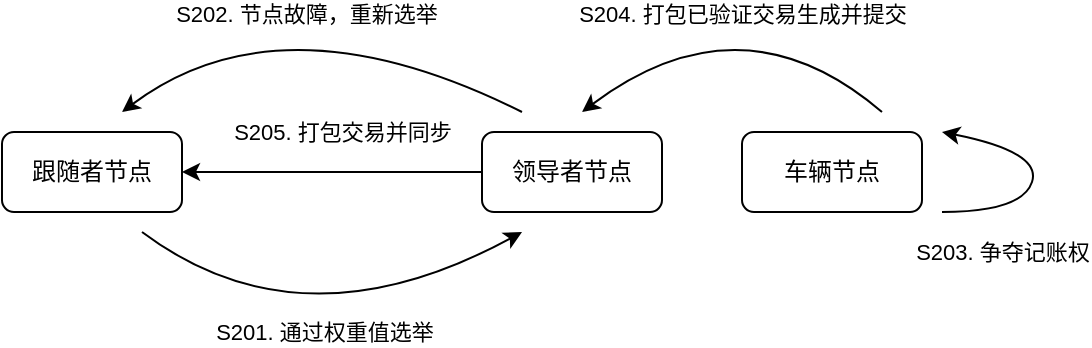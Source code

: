 <mxfile version="20.2.4" type="github">
  <diagram id="bfBJqkOqzYkWoZFU8oMP" name="第 1 页">
    <mxGraphModel dx="1204" dy="573" grid="1" gridSize="10" guides="1" tooltips="1" connect="1" arrows="1" fold="1" page="1" pageScale="1" pageWidth="827" pageHeight="1169" math="0" shadow="0">
      <root>
        <mxCell id="0" />
        <mxCell id="1" parent="0" />
        <mxCell id="fQZ0i8-J0B5SNk6mFnBJ-16" value="跟随者节点" style="rounded=1;whiteSpace=wrap;html=1;fillColor=default;" vertex="1" parent="1">
          <mxGeometry x="40" y="110" width="90" height="40" as="geometry" />
        </mxCell>
        <mxCell id="fQZ0i8-J0B5SNk6mFnBJ-27" value="" style="edgeStyle=orthogonalEdgeStyle;rounded=0;orthogonalLoop=1;jettySize=auto;html=1;" edge="1" parent="1" source="fQZ0i8-J0B5SNk6mFnBJ-17" target="fQZ0i8-J0B5SNk6mFnBJ-16">
          <mxGeometry relative="1" as="geometry" />
        </mxCell>
        <mxCell id="fQZ0i8-J0B5SNk6mFnBJ-28" value="S205. 打包交易并同步" style="edgeLabel;html=1;align=center;verticalAlign=middle;resizable=0;points=[];" vertex="1" connectable="0" parent="fQZ0i8-J0B5SNk6mFnBJ-27">
          <mxGeometry x="-0.2" relative="1" as="geometry">
            <mxPoint x="-10" y="-20" as="offset" />
          </mxGeometry>
        </mxCell>
        <mxCell id="fQZ0i8-J0B5SNk6mFnBJ-17" value="领导者节点" style="rounded=1;whiteSpace=wrap;html=1;fillColor=default;" vertex="1" parent="1">
          <mxGeometry x="280" y="110" width="90" height="40" as="geometry" />
        </mxCell>
        <mxCell id="fQZ0i8-J0B5SNk6mFnBJ-18" value="" style="curved=1;endArrow=classic;html=1;rounded=0;" edge="1" parent="1">
          <mxGeometry width="50" height="50" relative="1" as="geometry">
            <mxPoint x="110" y="160" as="sourcePoint" />
            <mxPoint x="300" y="160" as="targetPoint" />
            <Array as="points">
              <mxPoint x="190" y="220" />
            </Array>
          </mxGeometry>
        </mxCell>
        <mxCell id="fQZ0i8-J0B5SNk6mFnBJ-19" value="S201. 通过权重值选举" style="edgeLabel;html=1;align=center;verticalAlign=middle;resizable=0;points=[];" vertex="1" connectable="0" parent="fQZ0i8-J0B5SNk6mFnBJ-18">
          <mxGeometry x="0.291" y="19" relative="1" as="geometry">
            <mxPoint x="-20" y="28" as="offset" />
          </mxGeometry>
        </mxCell>
        <mxCell id="fQZ0i8-J0B5SNk6mFnBJ-20" value="" style="curved=1;endArrow=classic;html=1;rounded=0;" edge="1" parent="1">
          <mxGeometry width="50" height="50" relative="1" as="geometry">
            <mxPoint x="300" y="100" as="sourcePoint" />
            <mxPoint x="100" y="100" as="targetPoint" />
            <Array as="points">
              <mxPoint x="180" y="40" />
            </Array>
          </mxGeometry>
        </mxCell>
        <mxCell id="fQZ0i8-J0B5SNk6mFnBJ-21" value="S202. 节点故障，重新选举" style="edgeLabel;html=1;align=center;verticalAlign=middle;resizable=0;points=[];" vertex="1" connectable="0" parent="fQZ0i8-J0B5SNk6mFnBJ-20">
          <mxGeometry x="0.291" y="19" relative="1" as="geometry">
            <mxPoint x="14" y="-15" as="offset" />
          </mxGeometry>
        </mxCell>
        <mxCell id="fQZ0i8-J0B5SNk6mFnBJ-22" value="车辆节点" style="rounded=1;whiteSpace=wrap;html=1;fillColor=default;" vertex="1" parent="1">
          <mxGeometry x="410" y="110" width="90" height="40" as="geometry" />
        </mxCell>
        <mxCell id="fQZ0i8-J0B5SNk6mFnBJ-23" value="" style="curved=1;endArrow=classic;html=1;rounded=0;" edge="1" parent="1">
          <mxGeometry width="50" height="50" relative="1" as="geometry">
            <mxPoint x="480" y="100" as="sourcePoint" />
            <mxPoint x="330" y="100" as="targetPoint" />
            <Array as="points">
              <mxPoint x="410" y="40" />
            </Array>
          </mxGeometry>
        </mxCell>
        <mxCell id="fQZ0i8-J0B5SNk6mFnBJ-24" value="S204. 打包已验证交易生成并提交" style="edgeLabel;html=1;align=center;verticalAlign=middle;resizable=0;points=[];" vertex="1" connectable="0" parent="fQZ0i8-J0B5SNk6mFnBJ-23">
          <mxGeometry x="0.291" y="19" relative="1" as="geometry">
            <mxPoint x="14" y="-24" as="offset" />
          </mxGeometry>
        </mxCell>
        <mxCell id="fQZ0i8-J0B5SNk6mFnBJ-25" value="" style="curved=1;endArrow=classic;html=1;rounded=0;" edge="1" parent="1">
          <mxGeometry width="50" height="50" relative="1" as="geometry">
            <mxPoint x="510" y="150" as="sourcePoint" />
            <mxPoint x="510" y="110" as="targetPoint" />
            <Array as="points">
              <mxPoint x="550" y="150" />
              <mxPoint x="560" y="120" />
            </Array>
          </mxGeometry>
        </mxCell>
        <mxCell id="fQZ0i8-J0B5SNk6mFnBJ-26" value="S203. 争夺记账权" style="edgeLabel;html=1;align=center;verticalAlign=middle;resizable=0;points=[];" vertex="1" connectable="0" parent="fQZ0i8-J0B5SNk6mFnBJ-25">
          <mxGeometry x="0.291" y="19" relative="1" as="geometry">
            <mxPoint x="-9" y="33" as="offset" />
          </mxGeometry>
        </mxCell>
      </root>
    </mxGraphModel>
  </diagram>
</mxfile>
